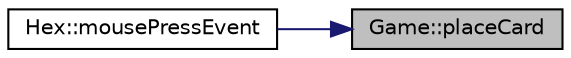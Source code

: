 digraph "Game::placeCard"
{
 // LATEX_PDF_SIZE
  edge [fontname="Helvetica",fontsize="10",labelfontname="Helvetica",labelfontsize="10"];
  node [fontname="Helvetica",fontsize="10",shape=record];
  rankdir="RL";
  Node30 [label="Game::placeCard",height=0.2,width=0.4,color="black", fillcolor="grey75", style="filled", fontcolor="black",tooltip="methode pour plusieurs action sur la scene"];
  Node30 -> Node31 [dir="back",color="midnightblue",fontsize="10",style="solid",fontname="Helvetica"];
  Node31 [label="Hex::mousePressEvent",height=0.2,width=0.4,color="black", fillcolor="white", style="filled",URL="$class_hex.html#a56c086c58855a7996e83d88fd5e7916b",tooltip=" "];
}
